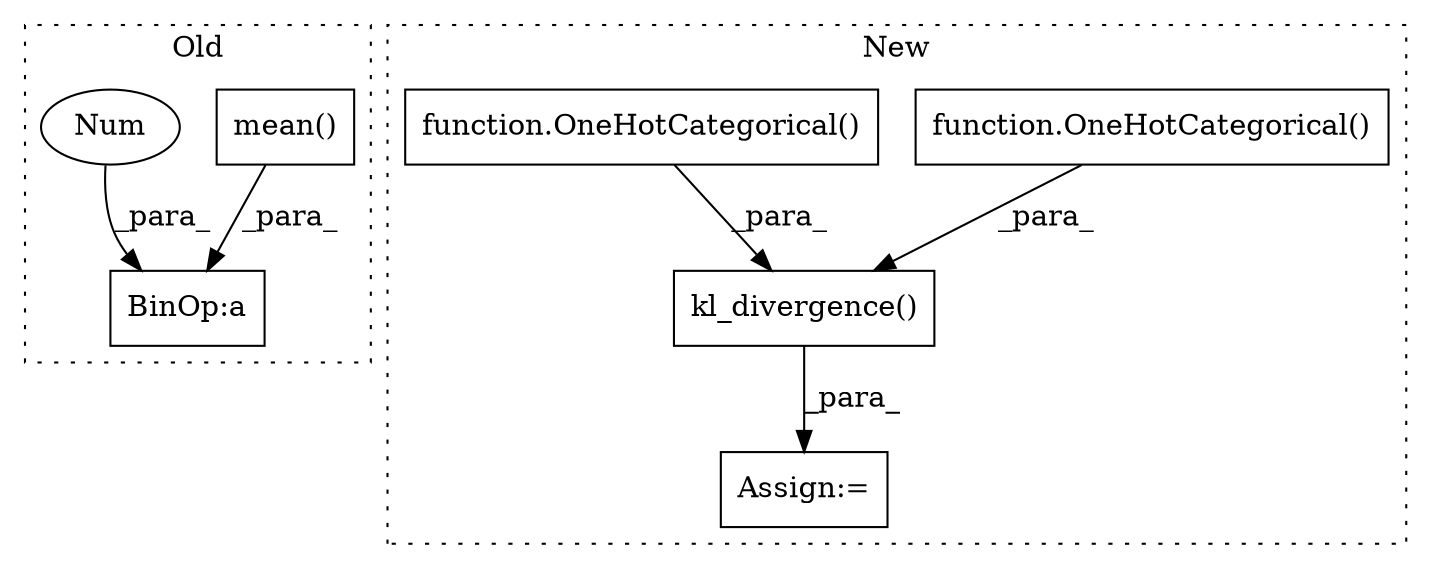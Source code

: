 digraph G {
subgraph cluster0 {
1 [label="mean()" a="75" s="6049" l="68" shape="box"];
4 [label="BinOp:a" a="82" s="6046" l="3" shape="box"];
5 [label="Num" a="76" s="6042" l="4" shape="ellipse"];
label = "Old";
style="dotted";
}
subgraph cluster1 {
2 [label="kl_divergence()" a="75" s="6666,6716" l="34,1" shape="box"];
3 [label="function.OneHotCategorical()" a="75" s="6495" l="40" shape="box"];
6 [label="Assign:=" a="68" s="6663" l="3" shape="box"];
7 [label="function.OneHotCategorical()" a="75" s="6560" l="83" shape="box"];
label = "New";
style="dotted";
}
1 -> 4 [label="_para_"];
2 -> 6 [label="_para_"];
3 -> 2 [label="_para_"];
5 -> 4 [label="_para_"];
7 -> 2 [label="_para_"];
}